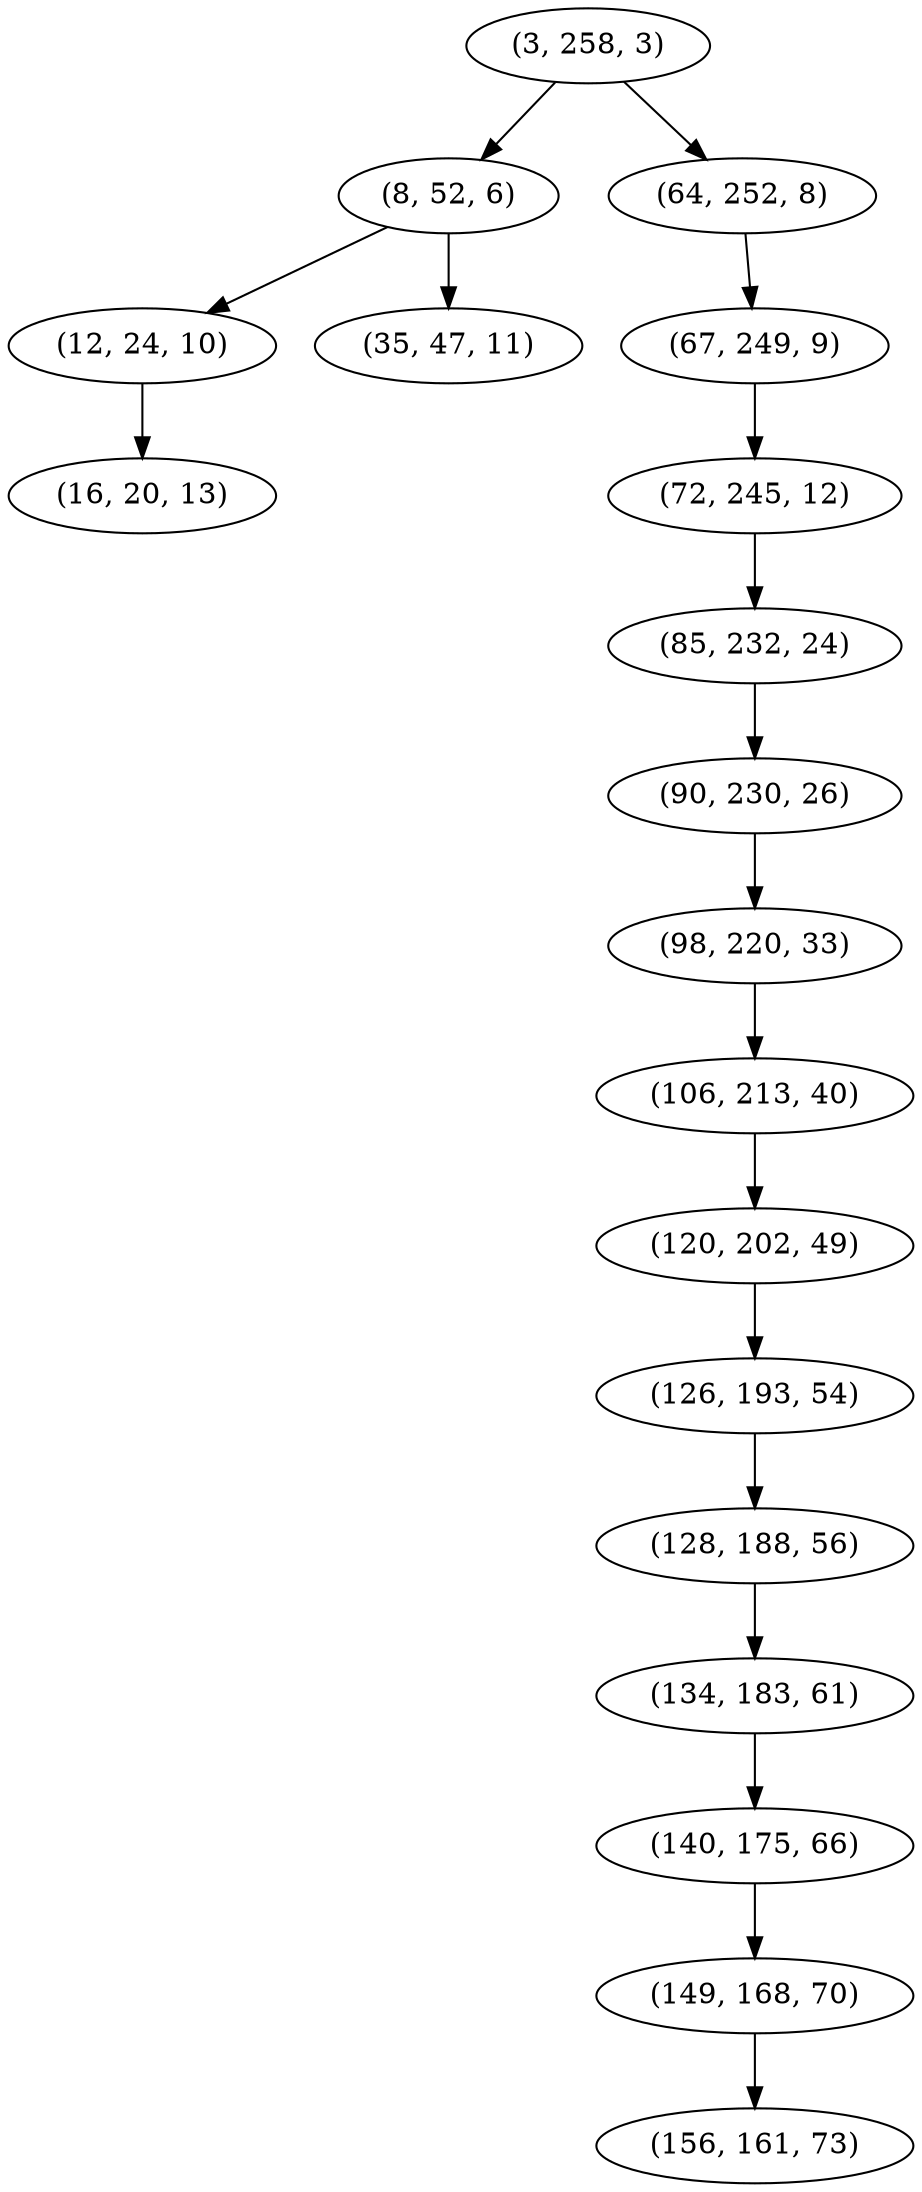 digraph tree {
    "(3, 258, 3)";
    "(8, 52, 6)";
    "(12, 24, 10)";
    "(16, 20, 13)";
    "(35, 47, 11)";
    "(64, 252, 8)";
    "(67, 249, 9)";
    "(72, 245, 12)";
    "(85, 232, 24)";
    "(90, 230, 26)";
    "(98, 220, 33)";
    "(106, 213, 40)";
    "(120, 202, 49)";
    "(126, 193, 54)";
    "(128, 188, 56)";
    "(134, 183, 61)";
    "(140, 175, 66)";
    "(149, 168, 70)";
    "(156, 161, 73)";
    "(3, 258, 3)" -> "(8, 52, 6)";
    "(3, 258, 3)" -> "(64, 252, 8)";
    "(8, 52, 6)" -> "(12, 24, 10)";
    "(8, 52, 6)" -> "(35, 47, 11)";
    "(12, 24, 10)" -> "(16, 20, 13)";
    "(64, 252, 8)" -> "(67, 249, 9)";
    "(67, 249, 9)" -> "(72, 245, 12)";
    "(72, 245, 12)" -> "(85, 232, 24)";
    "(85, 232, 24)" -> "(90, 230, 26)";
    "(90, 230, 26)" -> "(98, 220, 33)";
    "(98, 220, 33)" -> "(106, 213, 40)";
    "(106, 213, 40)" -> "(120, 202, 49)";
    "(120, 202, 49)" -> "(126, 193, 54)";
    "(126, 193, 54)" -> "(128, 188, 56)";
    "(128, 188, 56)" -> "(134, 183, 61)";
    "(134, 183, 61)" -> "(140, 175, 66)";
    "(140, 175, 66)" -> "(149, 168, 70)";
    "(149, 168, 70)" -> "(156, 161, 73)";
}

